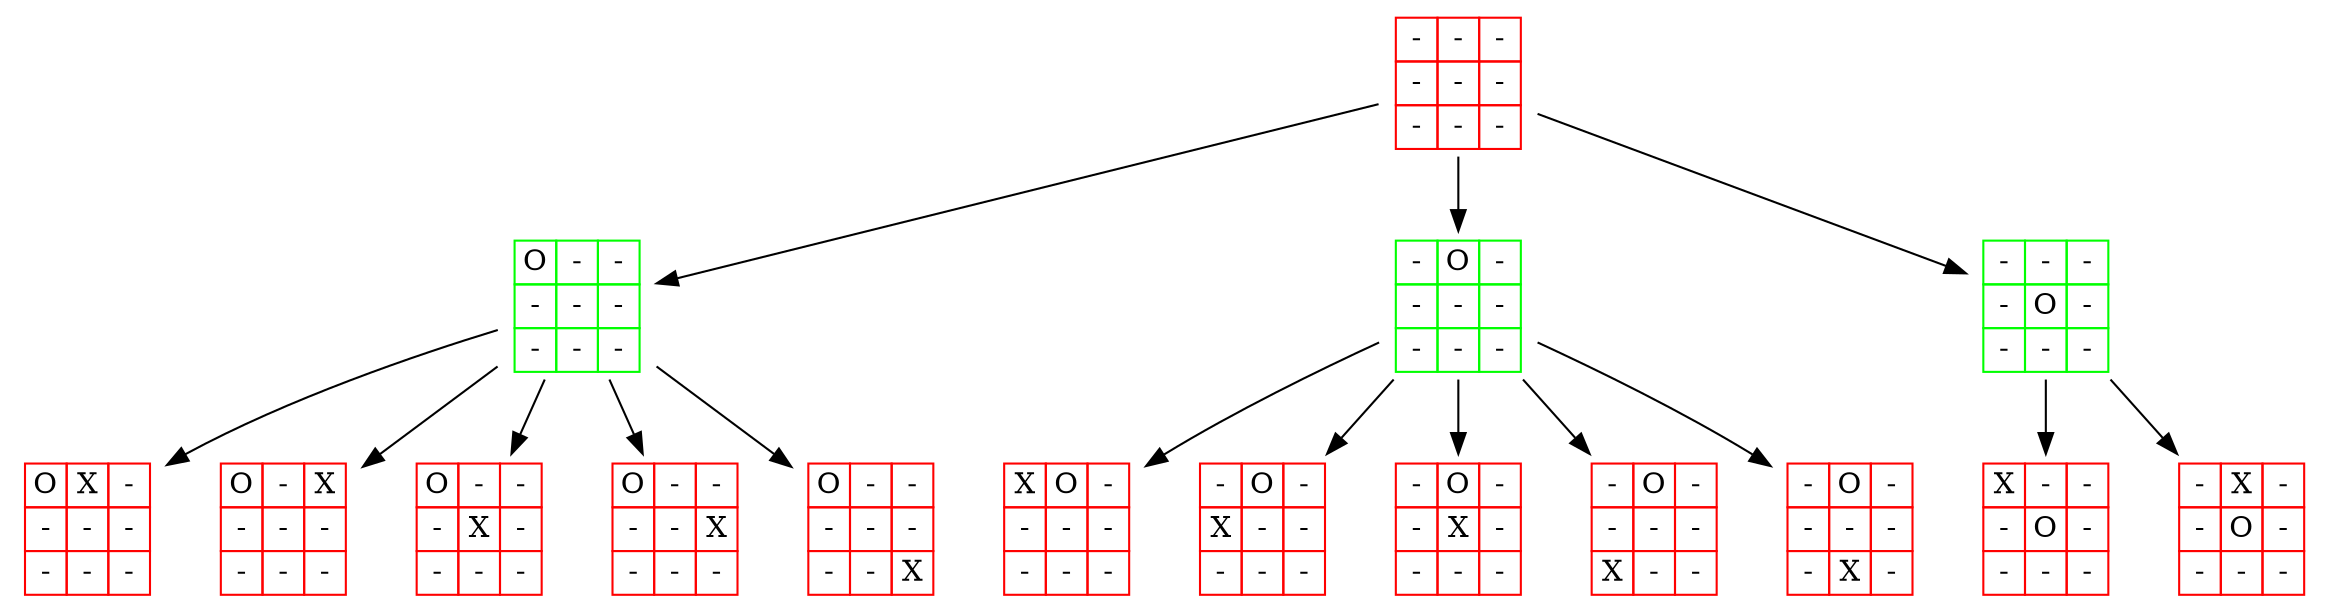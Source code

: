 digraph "graph" {
	node [shape=plaintext]
		0 [label=<
        <TABLE BORDER="0" CELLBORDER="1" CELLSPACING="0" COLOR="red" BGCOLOR="white" style="">
          <TR>
            <TD> - </TD>
            <TD> - </TD>
            <TD> - </TD>
          </TR>
          <TR>
            <TD> - </TD>
            <TD> - </TD>
            <TD> - </TD>
          </TR>
          <TR>
            <TD> - </TD>
            <TD> - </TD>
            <TD> - </TD>
          </TR>
        </TABLE>>]
		1 [label=<
        <TABLE BORDER="0" CELLBORDER="1" CELLSPACING="0" COLOR="green" BGCOLOR="white" style="">
          <TR>
            <TD>O</TD>
            <TD> - </TD>
            <TD> - </TD>
          </TR>
          <TR>
            <TD> - </TD>
            <TD> - </TD>
            <TD> - </TD>
          </TR>
          <TR>
            <TD> - </TD>
            <TD> - </TD>
            <TD> - </TD>
          </TR>
        </TABLE>>]
			0 -> 1
		2 [label=<
        <TABLE BORDER="0" CELLBORDER="1" CELLSPACING="0" COLOR="green" BGCOLOR="white" style="">
          <TR>
            <TD> - </TD>
            <TD>O</TD>
            <TD> - </TD>
          </TR>
          <TR>
            <TD> - </TD>
            <TD> - </TD>
            <TD> - </TD>
          </TR>
          <TR>
            <TD> - </TD>
            <TD> - </TD>
            <TD> - </TD>
          </TR>
        </TABLE>>]
			0 -> 2
		3 [label=<
        <TABLE BORDER="0" CELLBORDER="1" CELLSPACING="0" COLOR="green" BGCOLOR="white" style="">
          <TR>
            <TD> - </TD>
            <TD> - </TD>
            <TD> - </TD>
          </TR>
          <TR>
            <TD> - </TD>
            <TD>O</TD>
            <TD> - </TD>
          </TR>
          <TR>
            <TD> - </TD>
            <TD> - </TD>
            <TD> - </TD>
          </TR>
        </TABLE>>]
			0 -> 3
		1 [label=<
        <TABLE BORDER="0" CELLBORDER="1" CELLSPACING="0" COLOR="green" BGCOLOR="white" style="">
          <TR>
            <TD>O</TD>
            <TD> - </TD>
            <TD> - </TD>
          </TR>
          <TR>
            <TD> - </TD>
            <TD> - </TD>
            <TD> - </TD>
          </TR>
          <TR>
            <TD> - </TD>
            <TD> - </TD>
            <TD> - </TD>
          </TR>
        </TABLE>>]
		11 [label=<
        <TABLE BORDER="0" CELLBORDER="1" CELLSPACING="0" COLOR="red" BGCOLOR="white" style="">
          <TR>
            <TD>O</TD>
            <TD>X</TD>
            <TD> - </TD>
          </TR>
          <TR>
            <TD> - </TD>
            <TD> - </TD>
            <TD> - </TD>
          </TR>
          <TR>
            <TD> - </TD>
            <TD> - </TD>
            <TD> - </TD>
          </TR>
        </TABLE>>]
			1 -> 11
		12 [label=<
        <TABLE BORDER="0" CELLBORDER="1" CELLSPACING="0" COLOR="red" BGCOLOR="white" style="">
          <TR>
            <TD>O</TD>
            <TD> - </TD>
            <TD>X</TD>
          </TR>
          <TR>
            <TD> - </TD>
            <TD> - </TD>
            <TD> - </TD>
          </TR>
          <TR>
            <TD> - </TD>
            <TD> - </TD>
            <TD> - </TD>
          </TR>
        </TABLE>>]
			1 -> 12
		13 [label=<
        <TABLE BORDER="0" CELLBORDER="1" CELLSPACING="0" COLOR="red" BGCOLOR="white" style="">
          <TR>
            <TD>O</TD>
            <TD> - </TD>
            <TD> - </TD>
          </TR>
          <TR>
            <TD> - </TD>
            <TD>X</TD>
            <TD> - </TD>
          </TR>
          <TR>
            <TD> - </TD>
            <TD> - </TD>
            <TD> - </TD>
          </TR>
        </TABLE>>]
			1 -> 13
		14 [label=<
        <TABLE BORDER="0" CELLBORDER="1" CELLSPACING="0" COLOR="red" BGCOLOR="white" style="">
          <TR>
            <TD>O</TD>
            <TD> - </TD>
            <TD> - </TD>
          </TR>
          <TR>
            <TD> - </TD>
            <TD> - </TD>
            <TD>X</TD>
          </TR>
          <TR>
            <TD> - </TD>
            <TD> - </TD>
            <TD> - </TD>
          </TR>
        </TABLE>>]
			1 -> 14
		15 [label=<
        <TABLE BORDER="0" CELLBORDER="1" CELLSPACING="0" COLOR="red" BGCOLOR="white" style="">
          <TR>
            <TD>O</TD>
            <TD> - </TD>
            <TD> - </TD>
          </TR>
          <TR>
            <TD> - </TD>
            <TD> - </TD>
            <TD> - </TD>
          </TR>
          <TR>
            <TD> - </TD>
            <TD> - </TD>
            <TD>X</TD>
          </TR>
        </TABLE>>]
			1 -> 15
		2 [label=<
        <TABLE BORDER="0" CELLBORDER="1" CELLSPACING="0" COLOR="green" BGCOLOR="white" style="">
          <TR>
            <TD> - </TD>
            <TD>O</TD>
            <TD> - </TD>
          </TR>
          <TR>
            <TD> - </TD>
            <TD> - </TD>
            <TD> - </TD>
          </TR>
          <TR>
            <TD> - </TD>
            <TD> - </TD>
            <TD> - </TD>
          </TR>
        </TABLE>>]
		21 [label=<
        <TABLE BORDER="0" CELLBORDER="1" CELLSPACING="0" COLOR="red" BGCOLOR="white" style="">
          <TR>
            <TD>X</TD>
            <TD>O</TD>
            <TD> - </TD>
          </TR>
          <TR>
            <TD> - </TD>
            <TD> - </TD>
            <TD> - </TD>
          </TR>
          <TR>
            <TD> - </TD>
            <TD> - </TD>
            <TD> - </TD>
          </TR>
        </TABLE>>]
			2 -> 21
		22 [label=<
        <TABLE BORDER="0" CELLBORDER="1" CELLSPACING="0" COLOR="red" BGCOLOR="white" style="">
          <TR>
            <TD> - </TD>
            <TD>O</TD>
            <TD> - </TD>
          </TR>
          <TR>
            <TD>X</TD>
            <TD> - </TD>
            <TD> - </TD>
          </TR>
          <TR>
            <TD> - </TD>
            <TD> - </TD>
            <TD> - </TD>
          </TR>
        </TABLE>>]
			2 -> 22
		23 [label=<
        <TABLE BORDER="0" CELLBORDER="1" CELLSPACING="0" COLOR="red" BGCOLOR="white" style="">
          <TR>
            <TD> - </TD>
            <TD>O</TD>
            <TD> - </TD>
          </TR>
          <TR>
            <TD> - </TD>
            <TD>X</TD>
            <TD> - </TD>
          </TR>
          <TR>
            <TD> - </TD>
            <TD> - </TD>
            <TD> - </TD>
          </TR>
        </TABLE>>]
			2 -> 23
		24 [label=<
        <TABLE BORDER="0" CELLBORDER="1" CELLSPACING="0" COLOR="red" BGCOLOR="white" style="">
          <TR>
            <TD> - </TD>
            <TD>O</TD>
            <TD> - </TD>
          </TR>
          <TR>
            <TD> - </TD>
            <TD> - </TD>
            <TD> - </TD>
          </TR>
          <TR>
            <TD>X</TD>
            <TD> - </TD>
            <TD> - </TD>
          </TR>
        </TABLE>>]
			2 -> 24
		25 [label=<
        <TABLE BORDER="0" CELLBORDER="1" CELLSPACING="0" COLOR="red" BGCOLOR="white" style="">
          <TR>
            <TD> - </TD>
            <TD>O</TD>
            <TD> - </TD>
          </TR>
          <TR>
            <TD> - </TD>
            <TD> - </TD>
            <TD> - </TD>
          </TR>
          <TR>
            <TD> - </TD>
            <TD>X</TD>
            <TD> - </TD>
          </TR>
        </TABLE>>]
			2 -> 25
		3 [label=<
        <TABLE BORDER="0" CELLBORDER="1" CELLSPACING="0" COLOR="green" BGCOLOR="white" style="">
          <TR>
            <TD> - </TD>
            <TD> - </TD>
            <TD> - </TD>
          </TR>
          <TR>
            <TD> - </TD>
            <TD>O</TD>
            <TD> - </TD>
          </TR>
          <TR>
            <TD> - </TD>
            <TD> - </TD>
            <TD> - </TD>
          </TR>
        </TABLE>>]
		31 [label=<
        <TABLE BORDER="0" CELLBORDER="1" CELLSPACING="0" COLOR="red" BGCOLOR="white" style="">
          <TR>
            <TD>X</TD>
            <TD> - </TD>
            <TD> - </TD>
          </TR>
          <TR>
            <TD> - </TD>
            <TD>O</TD>
            <TD> - </TD>
          </TR>
          <TR>
            <TD> - </TD>
            <TD> - </TD>
            <TD> - </TD>
          </TR>
        </TABLE>>]
			3 -> 31
		32 [label=<
        <TABLE BORDER="0" CELLBORDER="1" CELLSPACING="0" COLOR="red" BGCOLOR="white" style="">
          <TR>
            <TD> - </TD>
            <TD>X</TD>
            <TD> - </TD>
          </TR>
          <TR>
            <TD> - </TD>
            <TD>O</TD>
            <TD> - </TD>
          </TR>
          <TR>
            <TD> - </TD>
            <TD> - </TD>
            <TD> - </TD>
          </TR>
        </TABLE>>]
			3 -> 32
}